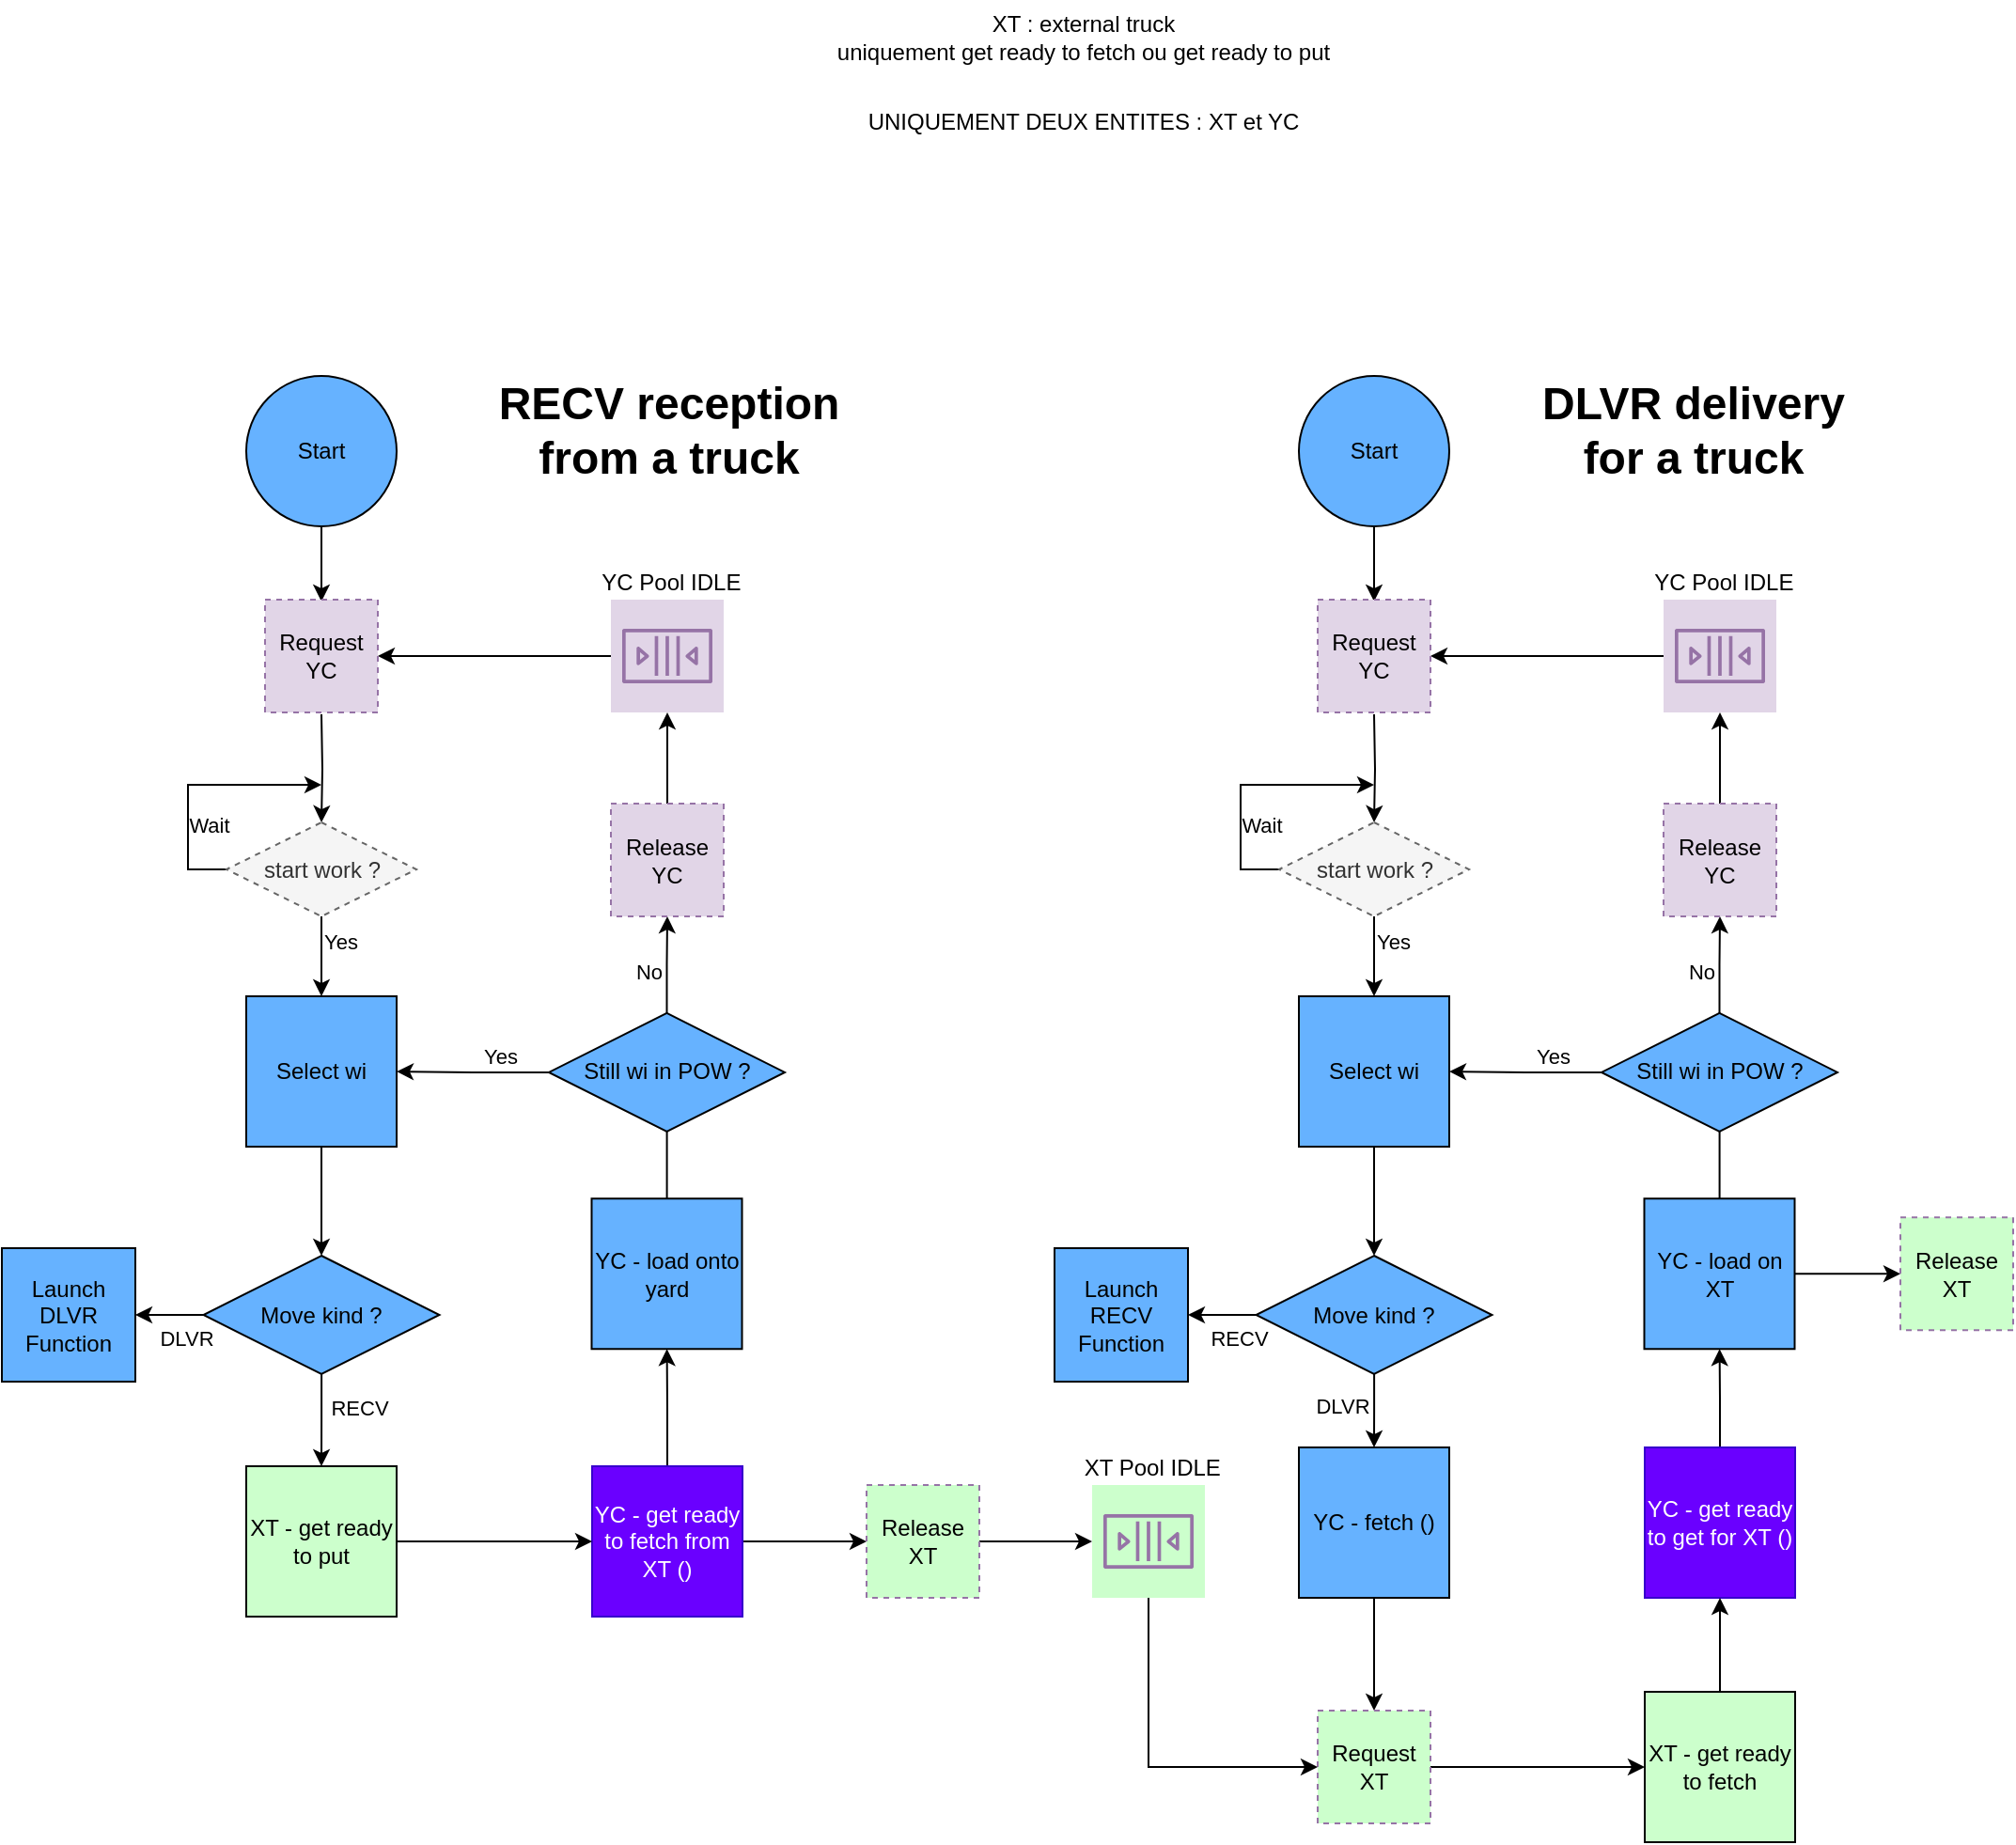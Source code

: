 <mxfile version="24.9.3">
  <diagram name="Page-1" id="u9JjjUKKlq0hfqD01hVt">
    <mxGraphModel dx="2391" dy="1117" grid="1" gridSize="10" guides="1" tooltips="1" connect="1" arrows="1" fold="1" page="1" pageScale="1" pageWidth="827" pageHeight="1169" math="0" shadow="0">
      <root>
        <mxCell id="0" />
        <mxCell id="1" parent="0" />
        <mxCell id="dWCmlZYG6BUhkOjTeTQW-1" value="&lt;font style=&quot;font-size: 24px;&quot;&gt;&lt;b&gt;RECV reception from a truck&lt;/b&gt;&lt;/font&gt;" style="text;html=1;align=center;verticalAlign=middle;whiteSpace=wrap;rounded=0;" parent="1" vertex="1">
          <mxGeometry x="340" y="270" width="210" height="38" as="geometry" />
        </mxCell>
        <mxCell id="dWCmlZYG6BUhkOjTeTQW-2" style="edgeStyle=orthogonalEdgeStyle;rounded=0;orthogonalLoop=1;jettySize=auto;html=1;exitX=0;exitY=0.5;exitDx=0;exitDy=0;" parent="1" source="dWCmlZYG6BUhkOjTeTQW-4" target="dWCmlZYG6BUhkOjTeTQW-11" edge="1">
          <mxGeometry relative="1" as="geometry" />
        </mxCell>
        <mxCell id="dWCmlZYG6BUhkOjTeTQW-3" value="DLVR" style="edgeLabel;html=1;align=center;verticalAlign=middle;resizable=0;points=[];" parent="dWCmlZYG6BUhkOjTeTQW-2" vertex="1" connectable="0">
          <mxGeometry x="-0.54" relative="1" as="geometry">
            <mxPoint y="12" as="offset" />
          </mxGeometry>
        </mxCell>
        <mxCell id="dWCmlZYG6BUhkOjTeTQW-147" style="edgeStyle=orthogonalEdgeStyle;rounded=0;orthogonalLoop=1;jettySize=auto;html=1;" parent="1" source="dWCmlZYG6BUhkOjTeTQW-4" target="bN70ST8pg8FZlKciylM6-5" edge="1">
          <mxGeometry relative="1" as="geometry">
            <mxPoint x="259.529" y="948" as="targetPoint" />
          </mxGeometry>
        </mxCell>
        <mxCell id="dWCmlZYG6BUhkOjTeTQW-154" value="RECV" style="edgeLabel;html=1;align=center;verticalAlign=middle;resizable=0;points=[];" parent="dWCmlZYG6BUhkOjTeTQW-147" vertex="1" connectable="0">
          <mxGeometry x="-0.409" y="2" relative="1" as="geometry">
            <mxPoint x="18" y="3" as="offset" />
          </mxGeometry>
        </mxCell>
        <mxCell id="dWCmlZYG6BUhkOjTeTQW-4" value="Move kind ?" style="rhombus;whiteSpace=wrap;html=1;fillColor=#66B2FF;" parent="1" vertex="1">
          <mxGeometry x="197.25" y="728" width="125.5" height="63" as="geometry" />
        </mxCell>
        <mxCell id="dWCmlZYG6BUhkOjTeTQW-11" value="&lt;div&gt;Launch DLVR&lt;/div&gt;&lt;div&gt;Function&lt;/div&gt;" style="whiteSpace=wrap;html=1;aspect=fixed;fillColor=#66B2FF;" parent="1" vertex="1">
          <mxGeometry x="90" y="724" width="71" height="71" as="geometry" />
        </mxCell>
        <mxCell id="dWCmlZYG6BUhkOjTeTQW-122" style="edgeStyle=orthogonalEdgeStyle;rounded=0;orthogonalLoop=1;jettySize=auto;html=1;" parent="1" source="dWCmlZYG6BUhkOjTeTQW-17" edge="1">
          <mxGeometry relative="1" as="geometry">
            <mxPoint x="260" y="380" as="targetPoint" />
          </mxGeometry>
        </mxCell>
        <mxCell id="dWCmlZYG6BUhkOjTeTQW-17" value="Start" style="ellipse;whiteSpace=wrap;html=1;aspect=fixed;fillColor=#66B2FF;" parent="1" vertex="1">
          <mxGeometry x="220" y="260" width="80" height="80" as="geometry" />
        </mxCell>
        <mxCell id="dWCmlZYG6BUhkOjTeTQW-143" style="edgeStyle=orthogonalEdgeStyle;rounded=0;orthogonalLoop=1;jettySize=auto;html=1;" parent="1" source="dWCmlZYG6BUhkOjTeTQW-40" edge="1">
          <mxGeometry relative="1" as="geometry">
            <mxPoint x="443.809" y="634.19" as="targetPoint" />
          </mxGeometry>
        </mxCell>
        <mxCell id="dWCmlZYG6BUhkOjTeTQW-40" value="YC - load onto yard" style="whiteSpace=wrap;html=1;aspect=fixed;fillColor=#66B2FF;" parent="1" vertex="1">
          <mxGeometry x="403.75" y="697.63" width="80" height="80" as="geometry" />
        </mxCell>
        <mxCell id="dWCmlZYG6BUhkOjTeTQW-148" style="edgeStyle=orthogonalEdgeStyle;rounded=0;orthogonalLoop=1;jettySize=auto;html=1;entryX=1;entryY=0.5;entryDx=0;entryDy=0;" parent="1" source="dWCmlZYG6BUhkOjTeTQW-46" target="dWCmlZYG6BUhkOjTeTQW-133" edge="1">
          <mxGeometry relative="1" as="geometry" />
        </mxCell>
        <mxCell id="dWCmlZYG6BUhkOjTeTQW-149" value="Yes" style="edgeLabel;html=1;align=center;verticalAlign=middle;resizable=0;points=[];" parent="dWCmlZYG6BUhkOjTeTQW-148" vertex="1" connectable="0">
          <mxGeometry x="-0.255" y="-2" relative="1" as="geometry">
            <mxPoint x="4" y="-7" as="offset" />
          </mxGeometry>
        </mxCell>
        <mxCell id="bN70ST8pg8FZlKciylM6-3" style="edgeStyle=orthogonalEdgeStyle;rounded=0;orthogonalLoop=1;jettySize=auto;html=1;entryX=0.5;entryY=1;entryDx=0;entryDy=0;" edge="1" parent="1" source="dWCmlZYG6BUhkOjTeTQW-46" target="dWCmlZYG6BUhkOjTeTQW-109">
          <mxGeometry relative="1" as="geometry" />
        </mxCell>
        <mxCell id="bN70ST8pg8FZlKciylM6-4" value="No" style="edgeLabel;html=1;align=center;verticalAlign=middle;resizable=0;points=[];" vertex="1" connectable="0" parent="bN70ST8pg8FZlKciylM6-3">
          <mxGeometry x="0.241" relative="1" as="geometry">
            <mxPoint x="-10" y="10" as="offset" />
          </mxGeometry>
        </mxCell>
        <mxCell id="dWCmlZYG6BUhkOjTeTQW-46" value="Still wi in POW ?" style="rhombus;whiteSpace=wrap;html=1;fillColor=#66B2FF;" parent="1" vertex="1">
          <mxGeometry x="381" y="598.97" width="125.5" height="63" as="geometry" />
        </mxCell>
        <mxCell id="dWCmlZYG6BUhkOjTeTQW-93" style="edgeStyle=orthogonalEdgeStyle;rounded=0;orthogonalLoop=1;jettySize=auto;html=1;exitX=0.5;exitY=0;exitDx=0;exitDy=0;" parent="1" source="dWCmlZYG6BUhkOjTeTQW-91" target="dWCmlZYG6BUhkOjTeTQW-40" edge="1">
          <mxGeometry relative="1" as="geometry" />
        </mxCell>
        <mxCell id="bN70ST8pg8FZlKciylM6-50" style="edgeStyle=orthogonalEdgeStyle;rounded=0;orthogonalLoop=1;jettySize=auto;html=1;entryX=0;entryY=0.5;entryDx=0;entryDy=0;" edge="1" parent="1" source="dWCmlZYG6BUhkOjTeTQW-91" target="bN70ST8pg8FZlKciylM6-43">
          <mxGeometry relative="1" as="geometry" />
        </mxCell>
        <mxCell id="dWCmlZYG6BUhkOjTeTQW-91" value="YC - get ready to fetch from XT ()" style="whiteSpace=wrap;html=1;aspect=fixed;fillColor=#6a00ff;fontColor=#ffffff;strokeColor=#3700CC;" parent="1" vertex="1">
          <mxGeometry x="404" y="840" width="80" height="80" as="geometry" />
        </mxCell>
        <mxCell id="bN70ST8pg8FZlKciylM6-2" style="edgeStyle=orthogonalEdgeStyle;rounded=0;orthogonalLoop=1;jettySize=auto;html=1;" edge="1" parent="1" source="dWCmlZYG6BUhkOjTeTQW-107" target="bN70ST8pg8FZlKciylM6-1">
          <mxGeometry relative="1" as="geometry" />
        </mxCell>
        <mxCell id="dWCmlZYG6BUhkOjTeTQW-107" value="&lt;span style=&quot;text-align: left;&quot;&gt;&amp;nbsp;YC&lt;/span&gt;&lt;span style=&quot;text-align: left; background-color: initial;&quot;&gt;&amp;nbsp;Pool&amp;nbsp;&lt;/span&gt;&lt;span style=&quot;text-align: left; background-color: initial;&quot;&gt;IDLE&lt;/span&gt;" style="sketch=0;outlineConnect=0;strokeColor=#9673a6;fillColor=#e1d5e7;dashed=0;verticalLabelPosition=top;verticalAlign=bottom;align=center;html=1;fontSize=12;fontStyle=0;aspect=fixed;shape=mxgraph.aws4.resourceIcon;resIcon=mxgraph.aws4.queue;labelPosition=center;" parent="1" vertex="1">
          <mxGeometry x="414" y="379" width="60" height="60" as="geometry" />
        </mxCell>
        <mxCell id="dWCmlZYG6BUhkOjTeTQW-108" value="" style="edgeStyle=orthogonalEdgeStyle;rounded=0;orthogonalLoop=1;jettySize=auto;html=1;" parent="1" source="dWCmlZYG6BUhkOjTeTQW-109" target="dWCmlZYG6BUhkOjTeTQW-107" edge="1">
          <mxGeometry relative="1" as="geometry" />
        </mxCell>
        <mxCell id="dWCmlZYG6BUhkOjTeTQW-109" value="Release YC" style="whiteSpace=wrap;html=1;aspect=fixed;fillColor=#e1d5e7;dashed=1;strokeColor=#9673a6;" parent="1" vertex="1">
          <mxGeometry x="414" y="487.5" width="60" height="60" as="geometry" />
        </mxCell>
        <mxCell id="dWCmlZYG6BUhkOjTeTQW-151" style="edgeStyle=orthogonalEdgeStyle;rounded=0;orthogonalLoop=1;jettySize=auto;html=1;" parent="1" target="dWCmlZYG6BUhkOjTeTQW-127" edge="1">
          <mxGeometry relative="1" as="geometry">
            <mxPoint x="260" y="440" as="sourcePoint" />
          </mxGeometry>
        </mxCell>
        <mxCell id="dWCmlZYG6BUhkOjTeTQW-138" style="edgeStyle=orthogonalEdgeStyle;rounded=0;orthogonalLoop=1;jettySize=auto;html=1;exitX=0;exitY=0.5;exitDx=0;exitDy=0;" parent="1" source="dWCmlZYG6BUhkOjTeTQW-127" edge="1">
          <mxGeometry relative="1" as="geometry">
            <mxPoint x="260" y="477.5" as="targetPoint" />
            <Array as="points">
              <mxPoint x="189" y="522.5" />
              <mxPoint x="189" y="477.5" />
            </Array>
          </mxGeometry>
        </mxCell>
        <mxCell id="dWCmlZYG6BUhkOjTeTQW-139" value="Wait" style="edgeLabel;html=1;align=center;verticalAlign=middle;resizable=0;points=[];" parent="dWCmlZYG6BUhkOjTeTQW-138" vertex="1" connectable="0">
          <mxGeometry x="-0.354" relative="1" as="geometry">
            <mxPoint x="11" as="offset" />
          </mxGeometry>
        </mxCell>
        <mxCell id="dWCmlZYG6BUhkOjTeTQW-152" style="edgeStyle=orthogonalEdgeStyle;rounded=0;orthogonalLoop=1;jettySize=auto;html=1;exitX=0.5;exitY=1;exitDx=0;exitDy=0;entryX=0.5;entryY=0;entryDx=0;entryDy=0;" parent="1" source="dWCmlZYG6BUhkOjTeTQW-127" target="dWCmlZYG6BUhkOjTeTQW-133" edge="1">
          <mxGeometry relative="1" as="geometry" />
        </mxCell>
        <mxCell id="dWCmlZYG6BUhkOjTeTQW-153" value="Yes" style="edgeLabel;html=1;align=center;verticalAlign=middle;resizable=0;points=[];" parent="dWCmlZYG6BUhkOjTeTQW-152" vertex="1" connectable="0">
          <mxGeometry x="-0.365" y="-1" relative="1" as="geometry">
            <mxPoint x="11" as="offset" />
          </mxGeometry>
        </mxCell>
        <mxCell id="dWCmlZYG6BUhkOjTeTQW-127" value="&lt;div align=&quot;center&quot;&gt;&lt;br&gt;&lt;/div&gt;&lt;div align=&quot;center&quot;&gt;start work ?&lt;br&gt;&lt;/div&gt;&lt;div&gt;&lt;br&gt;&lt;/div&gt;" style="rhombus;whiteSpace=wrap;html=1;fillColor=#f5f5f5;fontColor=#333333;strokeColor=#666666;dashed=1;" parent="1" vertex="1">
          <mxGeometry x="209.5" y="497.5" width="101" height="50" as="geometry" />
        </mxCell>
        <mxCell id="dWCmlZYG6BUhkOjTeTQW-146" style="edgeStyle=orthogonalEdgeStyle;rounded=0;orthogonalLoop=1;jettySize=auto;html=1;exitX=0.5;exitY=1;exitDx=0;exitDy=0;entryX=0.5;entryY=0;entryDx=0;entryDy=0;" parent="1" source="dWCmlZYG6BUhkOjTeTQW-133" target="dWCmlZYG6BUhkOjTeTQW-4" edge="1">
          <mxGeometry relative="1" as="geometry" />
        </mxCell>
        <mxCell id="dWCmlZYG6BUhkOjTeTQW-133" value="Select wi" style="whiteSpace=wrap;html=1;aspect=fixed;fillColor=#66B2FF;" parent="1" vertex="1">
          <mxGeometry x="220" y="590" width="80" height="80" as="geometry" />
        </mxCell>
        <mxCell id="dWCmlZYG6BUhkOjTeTQW-155" value="&lt;font style=&quot;font-size: 24px;&quot;&gt;&lt;b&gt;DLVR delivery for a truck&lt;/b&gt;&lt;/font&gt;" style="text;html=1;align=center;verticalAlign=middle;whiteSpace=wrap;rounded=0;" parent="1" vertex="1">
          <mxGeometry x="890" y="270" width="200" height="38" as="geometry" />
        </mxCell>
        <mxCell id="dWCmlZYG6BUhkOjTeTQW-214" value="&lt;div&gt;XT : external truck&lt;/div&gt;&lt;div&gt;uniquement get ready to fetch ou get ready to put&lt;br&gt;&lt;/div&gt;" style="text;html=1;align=center;verticalAlign=middle;resizable=0;points=[];autosize=1;strokeColor=none;fillColor=none;" parent="1" vertex="1">
          <mxGeometry x="520" y="60" width="290" height="40" as="geometry" />
        </mxCell>
        <mxCell id="dWCmlZYG6BUhkOjTeTQW-215" value="UNIQUEMENT DEUX ENTITES : XT et YC" style="text;html=1;align=center;verticalAlign=middle;resizable=0;points=[];autosize=1;strokeColor=none;fillColor=none;" parent="1" vertex="1">
          <mxGeometry x="540" y="110" width="250" height="30" as="geometry" />
        </mxCell>
        <mxCell id="bN70ST8pg8FZlKciylM6-1" value="Request YC" style="whiteSpace=wrap;html=1;aspect=fixed;fillColor=#e1d5e7;dashed=1;strokeColor=#9673a6;" vertex="1" parent="1">
          <mxGeometry x="230" y="379" width="60" height="60" as="geometry" />
        </mxCell>
        <mxCell id="bN70ST8pg8FZlKciylM6-7" style="edgeStyle=orthogonalEdgeStyle;rounded=0;orthogonalLoop=1;jettySize=auto;html=1;" edge="1" parent="1" source="bN70ST8pg8FZlKciylM6-5" target="dWCmlZYG6BUhkOjTeTQW-91">
          <mxGeometry relative="1" as="geometry" />
        </mxCell>
        <mxCell id="bN70ST8pg8FZlKciylM6-5" value="XT - get ready to put" style="whiteSpace=wrap;html=1;aspect=fixed;fillColor=#CCFFCC;" vertex="1" parent="1">
          <mxGeometry x="220" y="840.0" width="80" height="80" as="geometry" />
        </mxCell>
        <mxCell id="bN70ST8pg8FZlKciylM6-8" style="edgeStyle=orthogonalEdgeStyle;rounded=0;orthogonalLoop=1;jettySize=auto;html=1;exitX=0;exitY=0.5;exitDx=0;exitDy=0;" edge="1" parent="1" source="bN70ST8pg8FZlKciylM6-12" target="bN70ST8pg8FZlKciylM6-13">
          <mxGeometry relative="1" as="geometry" />
        </mxCell>
        <mxCell id="bN70ST8pg8FZlKciylM6-9" value="RECV" style="edgeLabel;html=1;align=center;verticalAlign=middle;resizable=0;points=[];" vertex="1" connectable="0" parent="bN70ST8pg8FZlKciylM6-8">
          <mxGeometry x="-0.54" relative="1" as="geometry">
            <mxPoint y="12" as="offset" />
          </mxGeometry>
        </mxCell>
        <mxCell id="bN70ST8pg8FZlKciylM6-47" style="edgeStyle=orthogonalEdgeStyle;rounded=0;orthogonalLoop=1;jettySize=auto;html=1;" edge="1" parent="1" source="bN70ST8pg8FZlKciylM6-12" target="bN70ST8pg8FZlKciylM6-40">
          <mxGeometry relative="1" as="geometry" />
        </mxCell>
        <mxCell id="bN70ST8pg8FZlKciylM6-48" value="&lt;div&gt;DLVR&lt;/div&gt;" style="edgeLabel;html=1;align=center;verticalAlign=middle;resizable=0;points=[];" vertex="1" connectable="0" parent="bN70ST8pg8FZlKciylM6-47">
          <mxGeometry x="-0.172" y="-3" relative="1" as="geometry">
            <mxPoint x="-14" y="1" as="offset" />
          </mxGeometry>
        </mxCell>
        <mxCell id="bN70ST8pg8FZlKciylM6-12" value="Move kind ?" style="rhombus;whiteSpace=wrap;html=1;fillColor=#66B2FF;" vertex="1" parent="1">
          <mxGeometry x="757.25" y="728" width="125.5" height="63" as="geometry" />
        </mxCell>
        <mxCell id="bN70ST8pg8FZlKciylM6-13" value="&lt;div&gt;Launch RECV&lt;/div&gt;&lt;div&gt;Function&lt;/div&gt;" style="whiteSpace=wrap;html=1;aspect=fixed;fillColor=#66B2FF;" vertex="1" parent="1">
          <mxGeometry x="650" y="724" width="71" height="71" as="geometry" />
        </mxCell>
        <mxCell id="bN70ST8pg8FZlKciylM6-14" style="edgeStyle=orthogonalEdgeStyle;rounded=0;orthogonalLoop=1;jettySize=auto;html=1;" edge="1" parent="1" source="bN70ST8pg8FZlKciylM6-15">
          <mxGeometry relative="1" as="geometry">
            <mxPoint x="820" y="380" as="targetPoint" />
          </mxGeometry>
        </mxCell>
        <mxCell id="bN70ST8pg8FZlKciylM6-15" value="Start" style="ellipse;whiteSpace=wrap;html=1;aspect=fixed;fillColor=#66B2FF;" vertex="1" parent="1">
          <mxGeometry x="780" y="260" width="80" height="80" as="geometry" />
        </mxCell>
        <mxCell id="bN70ST8pg8FZlKciylM6-16" style="edgeStyle=orthogonalEdgeStyle;rounded=0;orthogonalLoop=1;jettySize=auto;html=1;" edge="1" parent="1" source="bN70ST8pg8FZlKciylM6-17">
          <mxGeometry relative="1" as="geometry">
            <mxPoint x="1003.809" y="634.19" as="targetPoint" />
          </mxGeometry>
        </mxCell>
        <mxCell id="bN70ST8pg8FZlKciylM6-52" style="edgeStyle=orthogonalEdgeStyle;rounded=0;orthogonalLoop=1;jettySize=auto;html=1;entryX=0;entryY=0.5;entryDx=0;entryDy=0;" edge="1" parent="1" source="bN70ST8pg8FZlKciylM6-17" target="bN70ST8pg8FZlKciylM6-51">
          <mxGeometry relative="1" as="geometry" />
        </mxCell>
        <mxCell id="bN70ST8pg8FZlKciylM6-17" value="YC - load on XT" style="whiteSpace=wrap;html=1;aspect=fixed;fillColor=#66B2FF;" vertex="1" parent="1">
          <mxGeometry x="963.75" y="697.63" width="80" height="80" as="geometry" />
        </mxCell>
        <mxCell id="bN70ST8pg8FZlKciylM6-18" style="edgeStyle=orthogonalEdgeStyle;rounded=0;orthogonalLoop=1;jettySize=auto;html=1;entryX=1;entryY=0.5;entryDx=0;entryDy=0;" edge="1" parent="1" source="bN70ST8pg8FZlKciylM6-22" target="bN70ST8pg8FZlKciylM6-36">
          <mxGeometry relative="1" as="geometry" />
        </mxCell>
        <mxCell id="bN70ST8pg8FZlKciylM6-19" value="Yes" style="edgeLabel;html=1;align=center;verticalAlign=middle;resizable=0;points=[];" vertex="1" connectable="0" parent="bN70ST8pg8FZlKciylM6-18">
          <mxGeometry x="-0.255" y="-2" relative="1" as="geometry">
            <mxPoint x="4" y="-7" as="offset" />
          </mxGeometry>
        </mxCell>
        <mxCell id="bN70ST8pg8FZlKciylM6-20" style="edgeStyle=orthogonalEdgeStyle;rounded=0;orthogonalLoop=1;jettySize=auto;html=1;entryX=0.5;entryY=1;entryDx=0;entryDy=0;" edge="1" parent="1" source="bN70ST8pg8FZlKciylM6-22" target="bN70ST8pg8FZlKciylM6-28">
          <mxGeometry relative="1" as="geometry" />
        </mxCell>
        <mxCell id="bN70ST8pg8FZlKciylM6-21" value="No" style="edgeLabel;html=1;align=center;verticalAlign=middle;resizable=0;points=[];" vertex="1" connectable="0" parent="bN70ST8pg8FZlKciylM6-20">
          <mxGeometry x="0.241" relative="1" as="geometry">
            <mxPoint x="-10" y="10" as="offset" />
          </mxGeometry>
        </mxCell>
        <mxCell id="bN70ST8pg8FZlKciylM6-22" value="Still wi in POW ?" style="rhombus;whiteSpace=wrap;html=1;fillColor=#66B2FF;" vertex="1" parent="1">
          <mxGeometry x="941" y="598.97" width="125.5" height="63" as="geometry" />
        </mxCell>
        <mxCell id="bN70ST8pg8FZlKciylM6-23" style="edgeStyle=orthogonalEdgeStyle;rounded=0;orthogonalLoop=1;jettySize=auto;html=1;exitX=0.5;exitY=0;exitDx=0;exitDy=0;" edge="1" parent="1" source="bN70ST8pg8FZlKciylM6-24" target="bN70ST8pg8FZlKciylM6-17">
          <mxGeometry relative="1" as="geometry" />
        </mxCell>
        <mxCell id="bN70ST8pg8FZlKciylM6-24" value="YC - get ready to get for XT ()" style="whiteSpace=wrap;html=1;aspect=fixed;fillColor=#6a00ff;fontColor=#ffffff;strokeColor=#3700CC;" vertex="1" parent="1">
          <mxGeometry x="964" y="830" width="80" height="80" as="geometry" />
        </mxCell>
        <mxCell id="bN70ST8pg8FZlKciylM6-25" style="edgeStyle=orthogonalEdgeStyle;rounded=0;orthogonalLoop=1;jettySize=auto;html=1;" edge="1" parent="1" source="bN70ST8pg8FZlKciylM6-26" target="bN70ST8pg8FZlKciylM6-37">
          <mxGeometry relative="1" as="geometry" />
        </mxCell>
        <mxCell id="bN70ST8pg8FZlKciylM6-26" value="&lt;span style=&quot;text-align: left;&quot;&gt;&amp;nbsp;YC&lt;/span&gt;&lt;span style=&quot;text-align: left; background-color: initial;&quot;&gt;&amp;nbsp;Pool&amp;nbsp;&lt;/span&gt;&lt;span style=&quot;text-align: left; background-color: initial;&quot;&gt;IDLE&lt;/span&gt;" style="sketch=0;outlineConnect=0;strokeColor=#9673a6;fillColor=#e1d5e7;dashed=0;verticalLabelPosition=top;verticalAlign=bottom;align=center;html=1;fontSize=12;fontStyle=0;aspect=fixed;shape=mxgraph.aws4.resourceIcon;resIcon=mxgraph.aws4.queue;labelPosition=center;" vertex="1" parent="1">
          <mxGeometry x="974" y="379" width="60" height="60" as="geometry" />
        </mxCell>
        <mxCell id="bN70ST8pg8FZlKciylM6-27" value="" style="edgeStyle=orthogonalEdgeStyle;rounded=0;orthogonalLoop=1;jettySize=auto;html=1;" edge="1" parent="1" source="bN70ST8pg8FZlKciylM6-28" target="bN70ST8pg8FZlKciylM6-26">
          <mxGeometry relative="1" as="geometry" />
        </mxCell>
        <mxCell id="bN70ST8pg8FZlKciylM6-28" value="Release YC" style="whiteSpace=wrap;html=1;aspect=fixed;fillColor=#e1d5e7;dashed=1;strokeColor=#9673a6;" vertex="1" parent="1">
          <mxGeometry x="974" y="487.5" width="60" height="60" as="geometry" />
        </mxCell>
        <mxCell id="bN70ST8pg8FZlKciylM6-29" style="edgeStyle=orthogonalEdgeStyle;rounded=0;orthogonalLoop=1;jettySize=auto;html=1;" edge="1" parent="1" target="bN70ST8pg8FZlKciylM6-34">
          <mxGeometry relative="1" as="geometry">
            <mxPoint x="820" y="440" as="sourcePoint" />
          </mxGeometry>
        </mxCell>
        <mxCell id="bN70ST8pg8FZlKciylM6-30" style="edgeStyle=orthogonalEdgeStyle;rounded=0;orthogonalLoop=1;jettySize=auto;html=1;exitX=0;exitY=0.5;exitDx=0;exitDy=0;" edge="1" parent="1" source="bN70ST8pg8FZlKciylM6-34">
          <mxGeometry relative="1" as="geometry">
            <mxPoint x="820" y="477.5" as="targetPoint" />
            <Array as="points">
              <mxPoint x="749" y="522.5" />
              <mxPoint x="749" y="477.5" />
            </Array>
          </mxGeometry>
        </mxCell>
        <mxCell id="bN70ST8pg8FZlKciylM6-31" value="Wait" style="edgeLabel;html=1;align=center;verticalAlign=middle;resizable=0;points=[];" vertex="1" connectable="0" parent="bN70ST8pg8FZlKciylM6-30">
          <mxGeometry x="-0.354" relative="1" as="geometry">
            <mxPoint x="11" as="offset" />
          </mxGeometry>
        </mxCell>
        <mxCell id="bN70ST8pg8FZlKciylM6-32" style="edgeStyle=orthogonalEdgeStyle;rounded=0;orthogonalLoop=1;jettySize=auto;html=1;exitX=0.5;exitY=1;exitDx=0;exitDy=0;entryX=0.5;entryY=0;entryDx=0;entryDy=0;" edge="1" parent="1" source="bN70ST8pg8FZlKciylM6-34" target="bN70ST8pg8FZlKciylM6-36">
          <mxGeometry relative="1" as="geometry" />
        </mxCell>
        <mxCell id="bN70ST8pg8FZlKciylM6-33" value="Yes" style="edgeLabel;html=1;align=center;verticalAlign=middle;resizable=0;points=[];" vertex="1" connectable="0" parent="bN70ST8pg8FZlKciylM6-32">
          <mxGeometry x="-0.365" y="-1" relative="1" as="geometry">
            <mxPoint x="11" as="offset" />
          </mxGeometry>
        </mxCell>
        <mxCell id="bN70ST8pg8FZlKciylM6-34" value="&lt;div align=&quot;center&quot;&gt;&lt;br&gt;&lt;/div&gt;&lt;div align=&quot;center&quot;&gt;start work ?&lt;br&gt;&lt;/div&gt;&lt;div&gt;&lt;br&gt;&lt;/div&gt;" style="rhombus;whiteSpace=wrap;html=1;fillColor=#f5f5f5;fontColor=#333333;strokeColor=#666666;dashed=1;" vertex="1" parent="1">
          <mxGeometry x="769.5" y="497.5" width="101" height="50" as="geometry" />
        </mxCell>
        <mxCell id="bN70ST8pg8FZlKciylM6-35" style="edgeStyle=orthogonalEdgeStyle;rounded=0;orthogonalLoop=1;jettySize=auto;html=1;exitX=0.5;exitY=1;exitDx=0;exitDy=0;entryX=0.5;entryY=0;entryDx=0;entryDy=0;" edge="1" parent="1" source="bN70ST8pg8FZlKciylM6-36" target="bN70ST8pg8FZlKciylM6-12">
          <mxGeometry relative="1" as="geometry" />
        </mxCell>
        <mxCell id="bN70ST8pg8FZlKciylM6-36" value="Select wi" style="whiteSpace=wrap;html=1;aspect=fixed;fillColor=#66B2FF;" vertex="1" parent="1">
          <mxGeometry x="780" y="590" width="80" height="80" as="geometry" />
        </mxCell>
        <mxCell id="bN70ST8pg8FZlKciylM6-37" value="Request YC" style="whiteSpace=wrap;html=1;aspect=fixed;fillColor=#e1d5e7;dashed=1;strokeColor=#9673a6;" vertex="1" parent="1">
          <mxGeometry x="790" y="379" width="60" height="60" as="geometry" />
        </mxCell>
        <mxCell id="bN70ST8pg8FZlKciylM6-38" style="edgeStyle=orthogonalEdgeStyle;rounded=0;orthogonalLoop=1;jettySize=auto;html=1;" edge="1" parent="1" source="bN70ST8pg8FZlKciylM6-39" target="bN70ST8pg8FZlKciylM6-24">
          <mxGeometry relative="1" as="geometry" />
        </mxCell>
        <mxCell id="bN70ST8pg8FZlKciylM6-39" value="XT - get ready to fetch" style="whiteSpace=wrap;html=1;aspect=fixed;fillColor=#CCFFCC;" vertex="1" parent="1">
          <mxGeometry x="964" y="960.0" width="80" height="80" as="geometry" />
        </mxCell>
        <mxCell id="bN70ST8pg8FZlKciylM6-44" style="edgeStyle=orthogonalEdgeStyle;rounded=0;orthogonalLoop=1;jettySize=auto;html=1;" edge="1" parent="1" source="bN70ST8pg8FZlKciylM6-40" target="bN70ST8pg8FZlKciylM6-41">
          <mxGeometry relative="1" as="geometry" />
        </mxCell>
        <mxCell id="bN70ST8pg8FZlKciylM6-40" value="YC - fetch ()" style="whiteSpace=wrap;html=1;aspect=fixed;fillColor=#66B2FF;" vertex="1" parent="1">
          <mxGeometry x="780" y="830" width="80" height="80" as="geometry" />
        </mxCell>
        <mxCell id="bN70ST8pg8FZlKciylM6-45" style="edgeStyle=orthogonalEdgeStyle;rounded=0;orthogonalLoop=1;jettySize=auto;html=1;" edge="1" parent="1" source="bN70ST8pg8FZlKciylM6-41" target="bN70ST8pg8FZlKciylM6-39">
          <mxGeometry relative="1" as="geometry" />
        </mxCell>
        <mxCell id="bN70ST8pg8FZlKciylM6-41" value="Request XT" style="whiteSpace=wrap;html=1;aspect=fixed;fillColor=#CCFFCC;dashed=1;strokeColor=#9673a6;" vertex="1" parent="1">
          <mxGeometry x="790" y="970" width="60" height="60" as="geometry" />
        </mxCell>
        <mxCell id="bN70ST8pg8FZlKciylM6-46" style="edgeStyle=orthogonalEdgeStyle;rounded=0;orthogonalLoop=1;jettySize=auto;html=1;" edge="1" parent="1" source="bN70ST8pg8FZlKciylM6-42" target="bN70ST8pg8FZlKciylM6-41">
          <mxGeometry relative="1" as="geometry">
            <Array as="points">
              <mxPoint x="700" y="1000" />
            </Array>
          </mxGeometry>
        </mxCell>
        <mxCell id="bN70ST8pg8FZlKciylM6-42" value="&lt;span style=&quot;text-align: left;&quot;&gt;&amp;nbsp;XT &lt;/span&gt;&lt;span style=&quot;text-align: left; background-color: initial;&quot;&gt;Pool&amp;nbsp;&lt;/span&gt;&lt;span style=&quot;text-align: left; background-color: initial;&quot;&gt;IDLE&lt;/span&gt;" style="sketch=0;outlineConnect=0;strokeColor=#9673a6;fillColor=#CCFFCC;dashed=0;verticalLabelPosition=top;verticalAlign=bottom;align=center;html=1;fontSize=12;fontStyle=0;aspect=fixed;shape=mxgraph.aws4.resourceIcon;resIcon=mxgraph.aws4.queue;labelPosition=center;" vertex="1" parent="1">
          <mxGeometry x="670" y="850" width="60" height="60" as="geometry" />
        </mxCell>
        <mxCell id="bN70ST8pg8FZlKciylM6-49" style="edgeStyle=orthogonalEdgeStyle;rounded=0;orthogonalLoop=1;jettySize=auto;html=1;" edge="1" parent="1" source="bN70ST8pg8FZlKciylM6-43" target="bN70ST8pg8FZlKciylM6-42">
          <mxGeometry relative="1" as="geometry" />
        </mxCell>
        <mxCell id="bN70ST8pg8FZlKciylM6-43" value="Release XT" style="whiteSpace=wrap;html=1;aspect=fixed;fillColor=#CCFFCC;dashed=1;strokeColor=#9673a6;" vertex="1" parent="1">
          <mxGeometry x="550" y="850" width="60" height="60" as="geometry" />
        </mxCell>
        <mxCell id="bN70ST8pg8FZlKciylM6-51" value="Release XT" style="whiteSpace=wrap;html=1;aspect=fixed;fillColor=#CCFFCC;dashed=1;strokeColor=#9673a6;" vertex="1" parent="1">
          <mxGeometry x="1100" y="707.63" width="60" height="60" as="geometry" />
        </mxCell>
      </root>
    </mxGraphModel>
  </diagram>
</mxfile>
